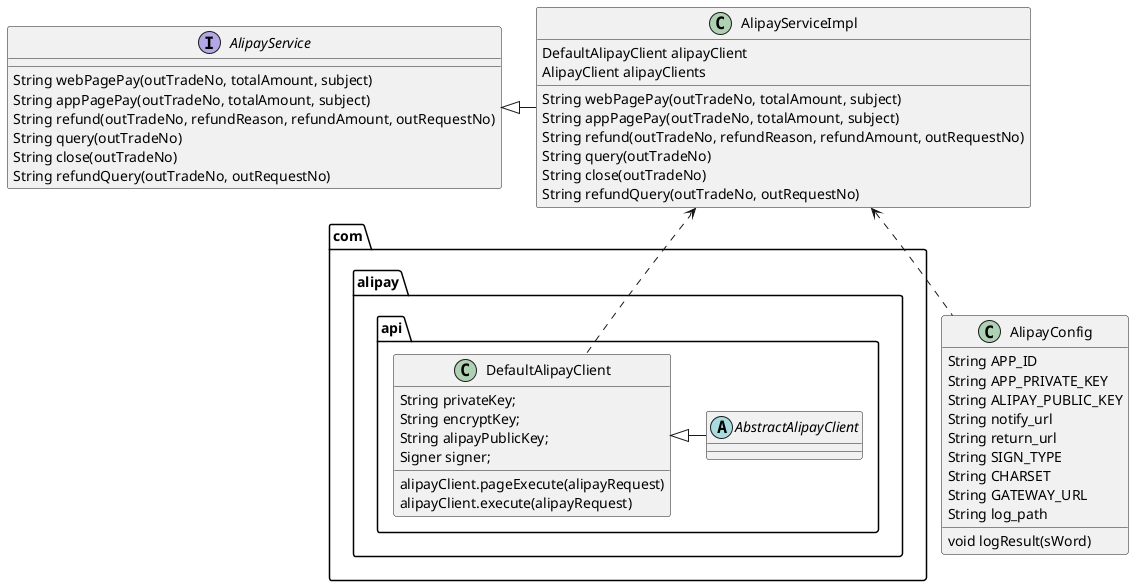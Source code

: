 @startuml
'https://plantuml.com/class-diagram

AlipayService <|- AlipayServiceImpl
AlipayServiceImpl <.. com.alipay.api.DefaultAlipayClient
AlipayServiceImpl <.. AlipayConfig
interface AlipayService{
String webPagePay(outTradeNo, totalAmount, subject)
String appPagePay(outTradeNo, totalAmount, subject)
String refund(outTradeNo, refundReason, refundAmount, outRequestNo)
String query(outTradeNo)
String close(outTradeNo)
String refundQuery(outTradeNo, outRequestNo)
}

com.alipay.api.DefaultAlipayClient <|- com.alipay.api.AbstractAlipayClient

abstract class com.alipay.api.AbstractAlipayClient

class AlipayServiceImpl {
DefaultAlipayClient alipayClient
AlipayClient alipayClients
String webPagePay(outTradeNo, totalAmount, subject)
String appPagePay(outTradeNo, totalAmount, subject)
String refund(outTradeNo, refundReason, refundAmount, outRequestNo)
String query(outTradeNo)
String close(outTradeNo)
String refundQuery(outTradeNo, outRequestNo)
}


class com.alipay.api.DefaultAlipayClient{
String privateKey;
String encryptKey;
String alipayPublicKey;
Signer signer;
alipayClient.pageExecute(alipayRequest)
alipayClient.execute(alipayRequest)
}


class AlipayConfig{
String APP_ID
String APP_PRIVATE_KEY
String ALIPAY_PUBLIC_KEY
String notify_url
String return_url
String SIGN_TYPE
String CHARSET
String GATEWAY_URL
String log_path

void logResult(sWord)
}

@enduml